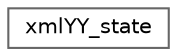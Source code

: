 digraph "Graphical Class Hierarchy"
{
 // INTERACTIVE_SVG=YES
 // LATEX_PDF_SIZE
  bgcolor="transparent";
  edge [fontname=Helvetica,fontsize=10,labelfontname=Helvetica,labelfontsize=10];
  node [fontname=Helvetica,fontsize=10,shape=box,height=0.2,width=0.4];
  rankdir="LR";
  Node0 [label="xmlYY_state",height=0.2,width=0.4,color="grey40", fillcolor="white", style="filled",URL="$d5/d18/structxml_y_y__state.html",tooltip=" "];
}
